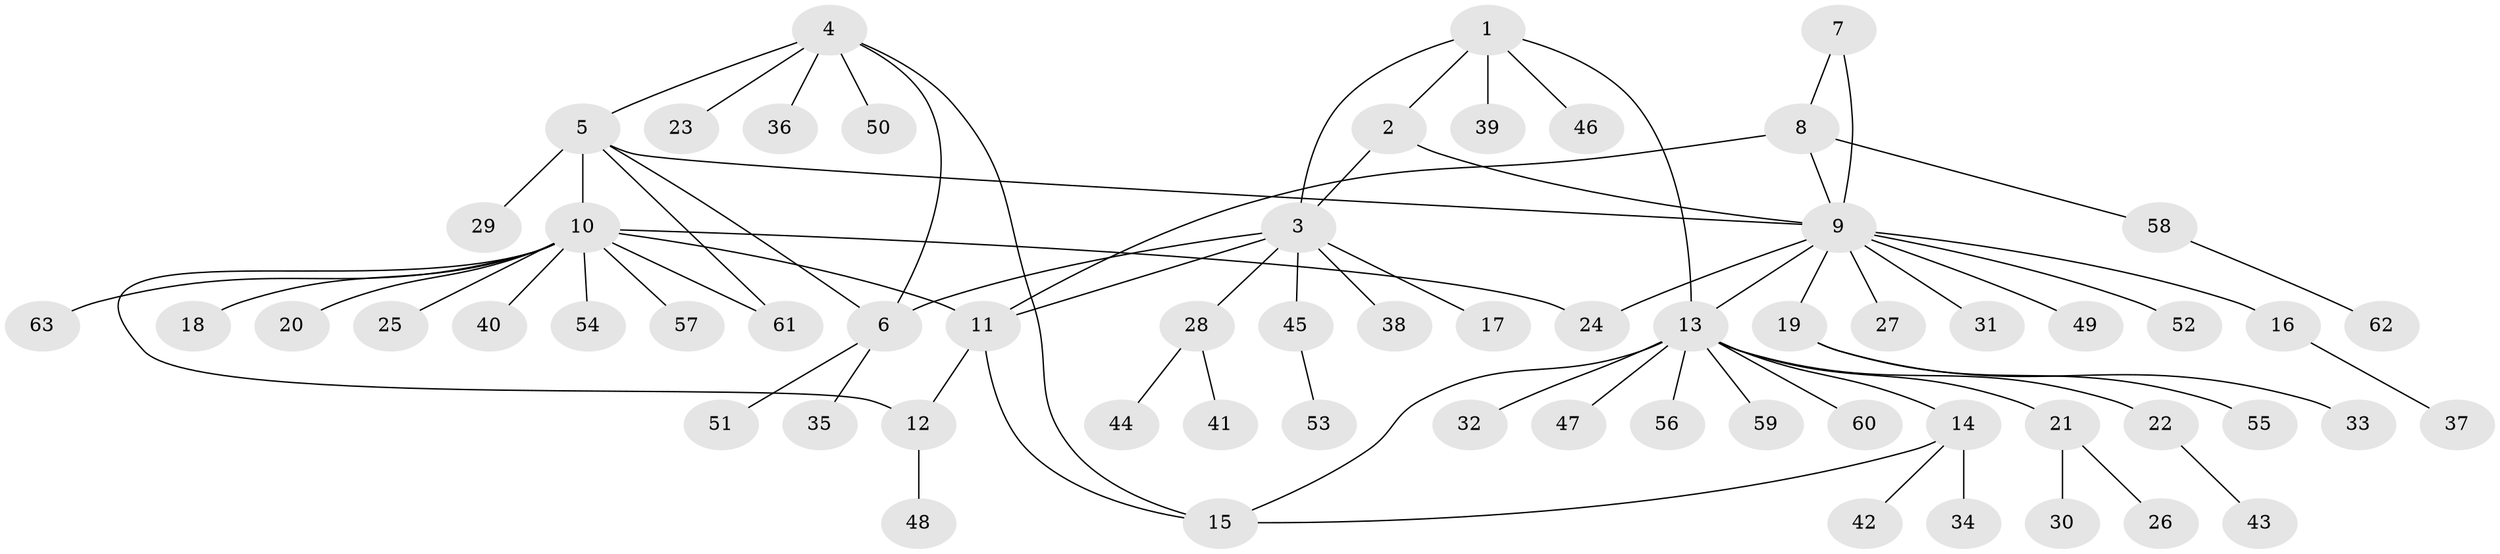 // Generated by graph-tools (version 1.1) at 2025/02/03/09/25 03:02:52]
// undirected, 63 vertices, 75 edges
graph export_dot {
graph [start="1"]
  node [color=gray90,style=filled];
  1;
  2;
  3;
  4;
  5;
  6;
  7;
  8;
  9;
  10;
  11;
  12;
  13;
  14;
  15;
  16;
  17;
  18;
  19;
  20;
  21;
  22;
  23;
  24;
  25;
  26;
  27;
  28;
  29;
  30;
  31;
  32;
  33;
  34;
  35;
  36;
  37;
  38;
  39;
  40;
  41;
  42;
  43;
  44;
  45;
  46;
  47;
  48;
  49;
  50;
  51;
  52;
  53;
  54;
  55;
  56;
  57;
  58;
  59;
  60;
  61;
  62;
  63;
  1 -- 2;
  1 -- 3;
  1 -- 13;
  1 -- 39;
  1 -- 46;
  2 -- 3;
  2 -- 9;
  3 -- 6;
  3 -- 11;
  3 -- 17;
  3 -- 28;
  3 -- 38;
  3 -- 45;
  4 -- 5;
  4 -- 6;
  4 -- 15;
  4 -- 23;
  4 -- 36;
  4 -- 50;
  5 -- 6;
  5 -- 9;
  5 -- 10;
  5 -- 29;
  5 -- 61;
  6 -- 35;
  6 -- 51;
  7 -- 8;
  7 -- 9;
  8 -- 9;
  8 -- 11;
  8 -- 58;
  9 -- 13;
  9 -- 16;
  9 -- 19;
  9 -- 24;
  9 -- 27;
  9 -- 31;
  9 -- 49;
  9 -- 52;
  10 -- 11;
  10 -- 12;
  10 -- 18;
  10 -- 20;
  10 -- 24;
  10 -- 25;
  10 -- 40;
  10 -- 54;
  10 -- 57;
  10 -- 61;
  10 -- 63;
  11 -- 12;
  11 -- 15;
  12 -- 48;
  13 -- 14;
  13 -- 15;
  13 -- 21;
  13 -- 22;
  13 -- 32;
  13 -- 47;
  13 -- 56;
  13 -- 59;
  13 -- 60;
  14 -- 15;
  14 -- 34;
  14 -- 42;
  16 -- 37;
  19 -- 33;
  19 -- 55;
  21 -- 26;
  21 -- 30;
  22 -- 43;
  28 -- 41;
  28 -- 44;
  45 -- 53;
  58 -- 62;
}
